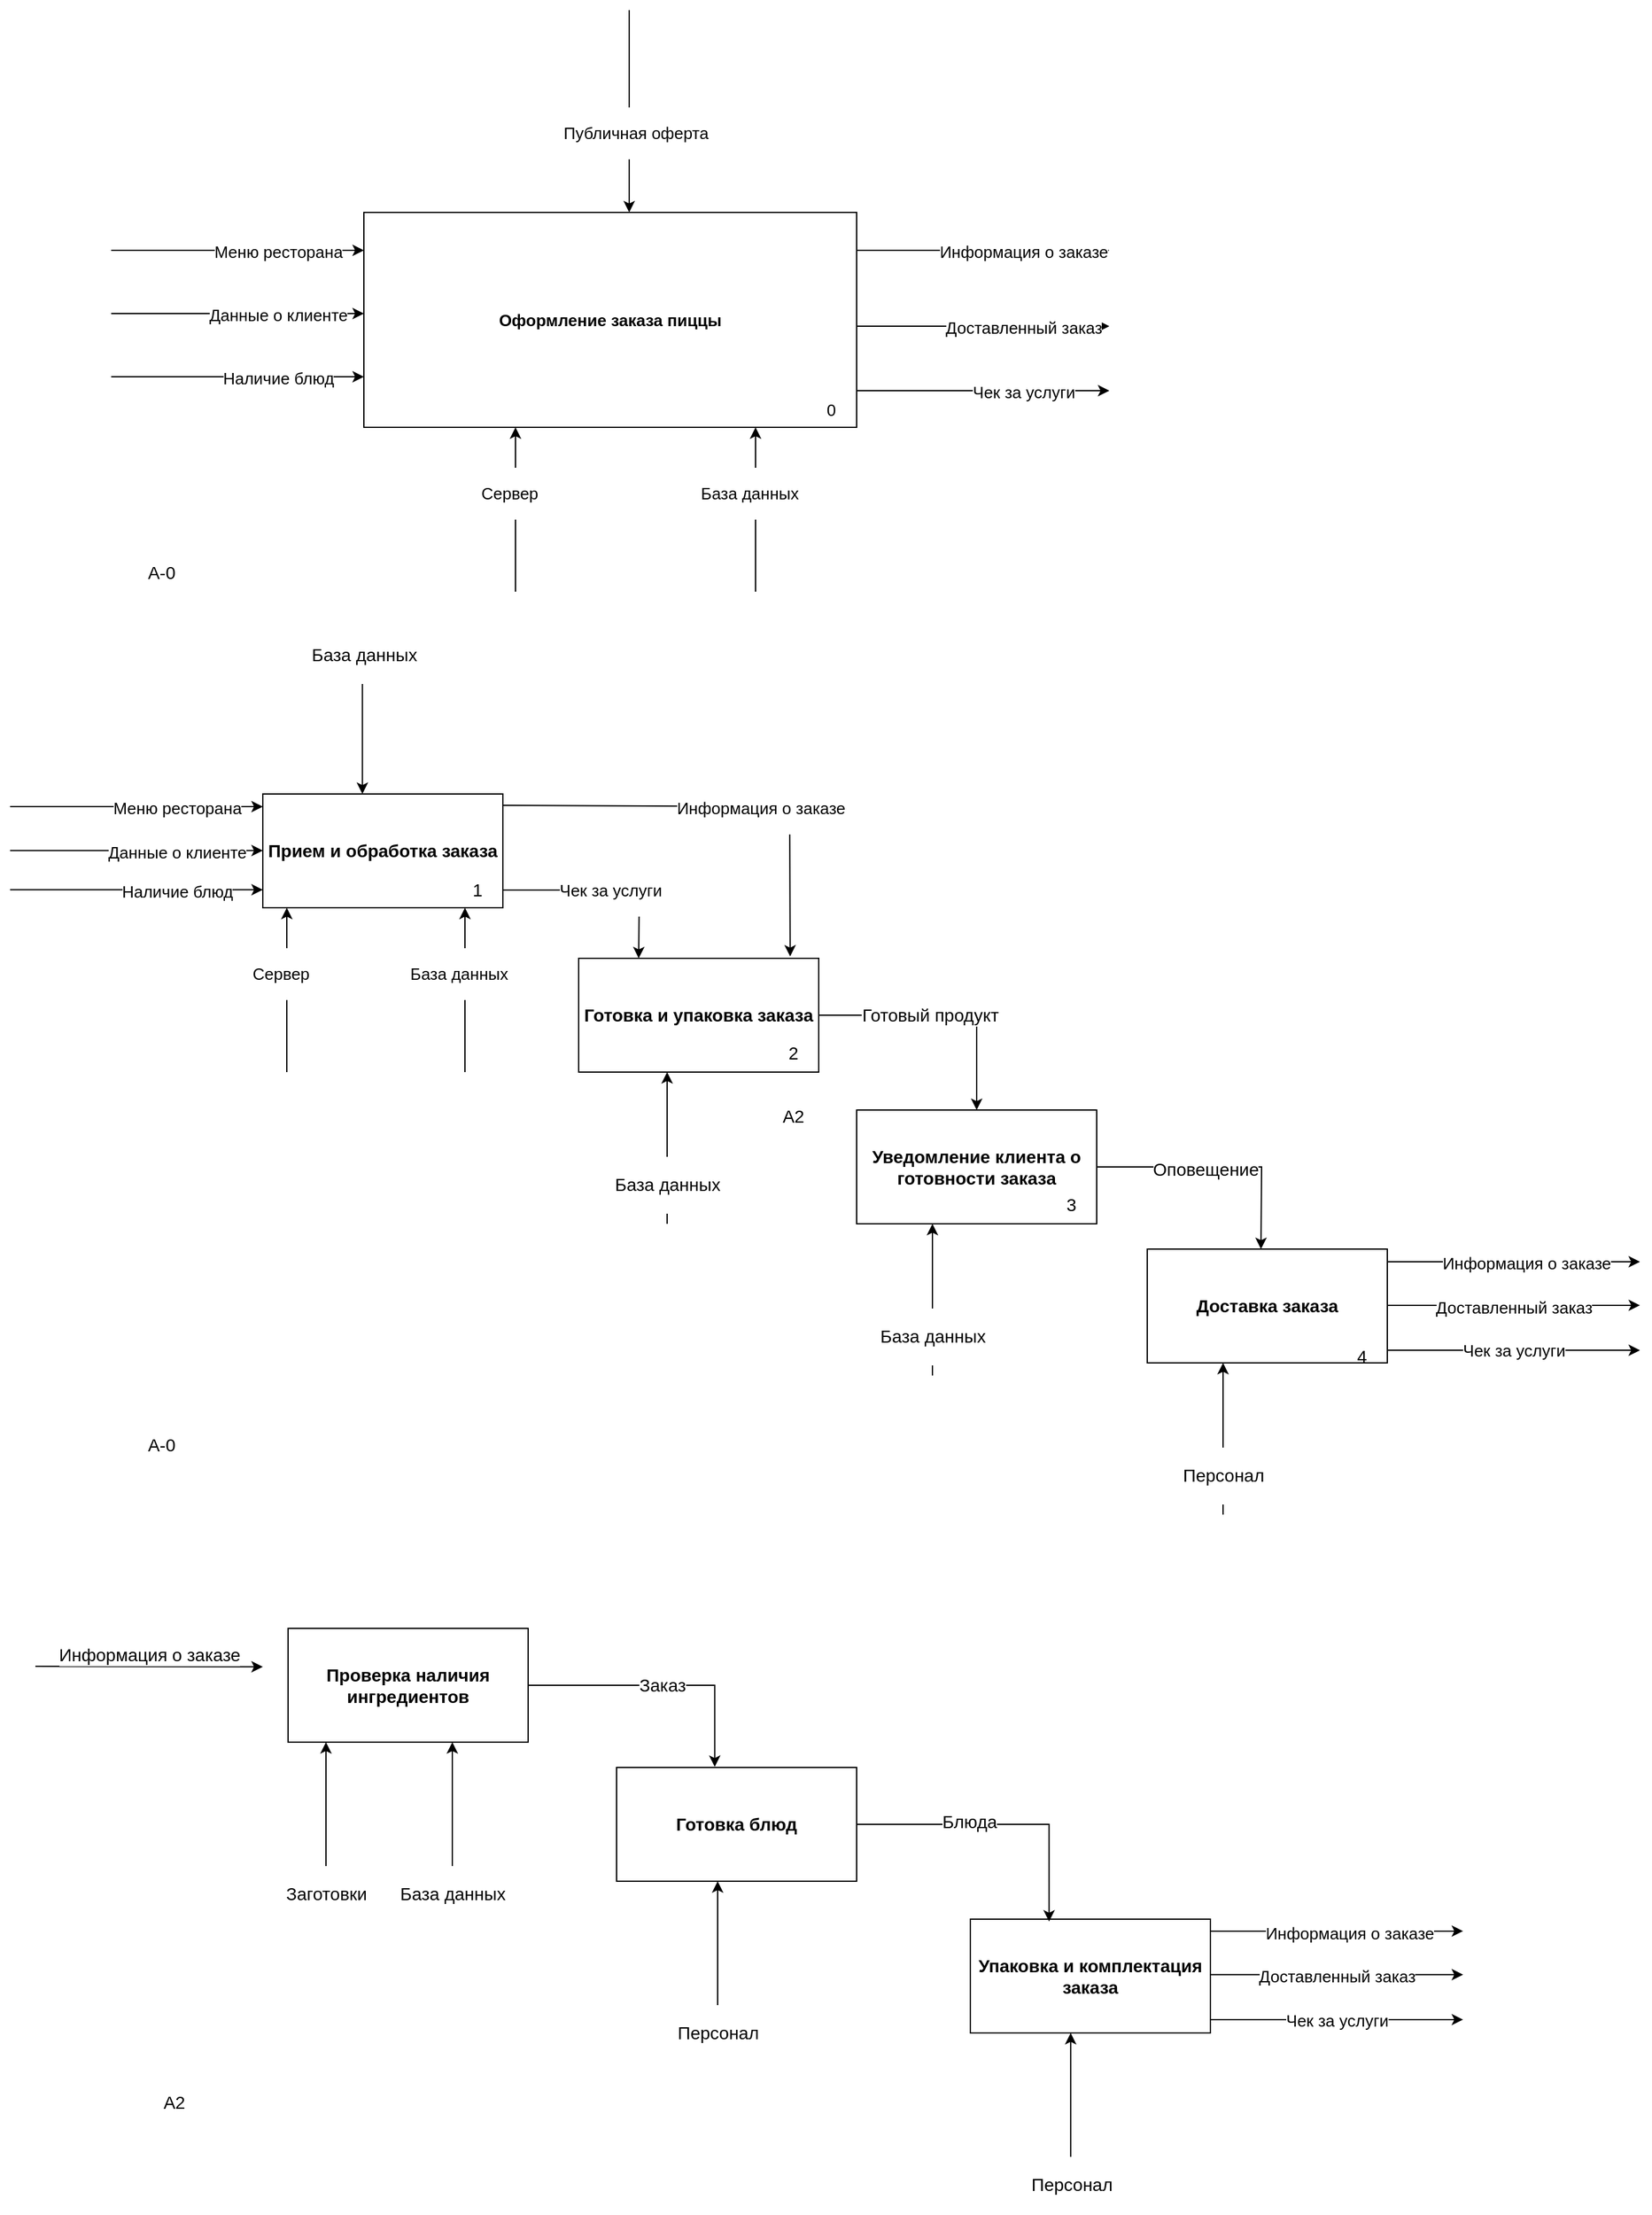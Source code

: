 <mxfile version="26.1.1">
  <diagram name="Страница — 1" id="7s_W0JdHJNEJIRjCicE_">
    <mxGraphModel dx="3719" dy="839" grid="1" gridSize="10" guides="1" tooltips="1" connect="1" arrows="1" fold="1" page="1" pageScale="1" pageWidth="2339" pageHeight="3300" math="0" shadow="0">
      <root>
        <mxCell id="0" />
        <mxCell id="1" parent="0" />
        <mxCell id="kAe2t5Nj_32575Pfu-4r-2" value="&lt;h4 data-pm-slice=&quot;1 1 []&quot;&gt;Оформление заказа пиццы&lt;/h4&gt;" style="rounded=0;whiteSpace=wrap;html=1;fontSize=13;" parent="1" vertex="1">
          <mxGeometry x="280" y="210" width="390" height="170" as="geometry" />
        </mxCell>
        <mxCell id="kAe2t5Nj_32575Pfu-4r-3" value="" style="endArrow=classic;html=1;rounded=0;fontSize=13;" parent="1" edge="1">
          <mxGeometry width="50" height="50" relative="1" as="geometry">
            <mxPoint x="80" y="240" as="sourcePoint" />
            <mxPoint x="280" y="240" as="targetPoint" />
          </mxGeometry>
        </mxCell>
        <mxCell id="kAe2t5Nj_32575Pfu-4r-5" value="&lt;p data-pm-slice=&quot;1 1 [&amp;quot;list&amp;quot;,{&amp;quot;spread&amp;quot;:false,&amp;quot;start&amp;quot;:112,&amp;quot;end&amp;quot;:192},&amp;quot;regular_list_item&amp;quot;,{&amp;quot;start&amp;quot;:112,&amp;quot;end&amp;quot;:136}]&quot;&gt;Меню ресторана&lt;/p&gt;" style="edgeLabel;html=1;align=center;verticalAlign=middle;resizable=0;points=[];fontSize=13;" parent="kAe2t5Nj_32575Pfu-4r-3" vertex="1" connectable="0">
          <mxGeometry x="0.318" y="-1" relative="1" as="geometry">
            <mxPoint as="offset" />
          </mxGeometry>
        </mxCell>
        <mxCell id="kAe2t5Nj_32575Pfu-4r-6" value="" style="endArrow=classic;html=1;rounded=0;fontSize=13;" parent="1" edge="1">
          <mxGeometry width="50" height="50" relative="1" as="geometry">
            <mxPoint x="80" y="290" as="sourcePoint" />
            <mxPoint x="280" y="290" as="targetPoint" />
          </mxGeometry>
        </mxCell>
        <mxCell id="kAe2t5Nj_32575Pfu-4r-7" value="&lt;p data-pm-slice=&quot;1 1 [&amp;quot;list&amp;quot;,{&amp;quot;spread&amp;quot;:false,&amp;quot;start&amp;quot;:112,&amp;quot;end&amp;quot;:192},&amp;quot;regular_list_item&amp;quot;,{&amp;quot;start&amp;quot;:137,&amp;quot;end&amp;quot;:159}]&quot;&gt;Данные о клиенте&lt;/p&gt;" style="edgeLabel;html=1;align=center;verticalAlign=middle;resizable=0;points=[];fontSize=13;" parent="kAe2t5Nj_32575Pfu-4r-6" vertex="1" connectable="0">
          <mxGeometry x="0.318" y="-1" relative="1" as="geometry">
            <mxPoint as="offset" />
          </mxGeometry>
        </mxCell>
        <mxCell id="kAe2t5Nj_32575Pfu-4r-10" value="" style="endArrow=classic;html=1;rounded=0;" parent="1" edge="1">
          <mxGeometry width="50" height="50" relative="1" as="geometry">
            <mxPoint x="400" y="510" as="sourcePoint" />
            <mxPoint x="400" y="380" as="targetPoint" />
          </mxGeometry>
        </mxCell>
        <mxCell id="kAe2t5Nj_32575Pfu-4r-12" value="&lt;p data-pm-slice=&quot;1 1 [&amp;quot;list&amp;quot;,{&amp;quot;spread&amp;quot;:false,&amp;quot;start&amp;quot;:299,&amp;quot;end&amp;quot;:344},&amp;quot;regular_list_item&amp;quot;,{&amp;quot;start&amp;quot;:316,&amp;quot;end&amp;quot;:330}]&quot;&gt;Сервер&lt;/p&gt;" style="edgeLabel;html=1;align=center;verticalAlign=middle;resizable=0;points=[];fontSize=13;" parent="kAe2t5Nj_32575Pfu-4r-10" vertex="1" connectable="0">
          <mxGeometry x="0.211" y="5" relative="1" as="geometry">
            <mxPoint as="offset" />
          </mxGeometry>
        </mxCell>
        <mxCell id="kAe2t5Nj_32575Pfu-4r-16" value="" style="endArrow=classic;html=1;rounded=0;fontSize=13;" parent="1" edge="1">
          <mxGeometry width="50" height="50" relative="1" as="geometry">
            <mxPoint x="670" y="240" as="sourcePoint" />
            <mxPoint x="870" y="240" as="targetPoint" />
          </mxGeometry>
        </mxCell>
        <mxCell id="kAe2t5Nj_32575Pfu-4r-17" value="&lt;p data-pm-slice=&quot;1 1 [&amp;quot;list&amp;quot;,{&amp;quot;spread&amp;quot;:false,&amp;quot;start&amp;quot;:206,&amp;quot;end&amp;quot;:282},&amp;quot;regular_list_item&amp;quot;,{&amp;quot;start&amp;quot;:206,&amp;quot;end&amp;quot;:235}]&quot;&gt;Информация о заказе&lt;/p&gt;" style="edgeLabel;html=1;align=center;verticalAlign=middle;resizable=0;points=[];fontSize=13;" parent="kAe2t5Nj_32575Pfu-4r-16" vertex="1" connectable="0">
          <mxGeometry x="0.318" y="-1" relative="1" as="geometry">
            <mxPoint as="offset" />
          </mxGeometry>
        </mxCell>
        <mxCell id="kAe2t5Nj_32575Pfu-4r-18" value="" style="endArrow=classic;html=1;rounded=0;fontSize=13;" parent="1" edge="1">
          <mxGeometry width="50" height="50" relative="1" as="geometry">
            <mxPoint x="670" y="300" as="sourcePoint" />
            <mxPoint x="870" y="300" as="targetPoint" />
          </mxGeometry>
        </mxCell>
        <mxCell id="kAe2t5Nj_32575Pfu-4r-19" value="&lt;p data-pm-slice=&quot;1 1 [&amp;quot;list&amp;quot;,{&amp;quot;spread&amp;quot;:false,&amp;quot;start&amp;quot;:206,&amp;quot;end&amp;quot;:282},&amp;quot;regular_list_item&amp;quot;,{&amp;quot;start&amp;quot;:236,&amp;quot;end&amp;quot;:266}]&quot;&gt;Доставленный заказ&lt;/p&gt;" style="edgeLabel;html=1;align=center;verticalAlign=middle;resizable=0;points=[];fontSize=13;" parent="kAe2t5Nj_32575Pfu-4r-18" vertex="1" connectable="0">
          <mxGeometry x="0.318" y="-1" relative="1" as="geometry">
            <mxPoint as="offset" />
          </mxGeometry>
        </mxCell>
        <mxCell id="kAe2t5Nj_32575Pfu-4r-26" value="0" style="text;html=1;align=center;verticalAlign=middle;whiteSpace=wrap;rounded=0;fontSize=13;" parent="1" vertex="1">
          <mxGeometry x="620" y="351" width="60" height="30" as="geometry" />
        </mxCell>
        <mxCell id="kAe2t5Nj_32575Pfu-4r-27" value="&lt;h4 data-pm-slice=&quot;1 1 []&quot;&gt;Прием и обработка заказа&lt;/h4&gt;" style="rounded=0;whiteSpace=wrap;html=1;fontSize=14;" parent="1" vertex="1">
          <mxGeometry x="200" y="670" width="190" height="90" as="geometry" />
        </mxCell>
        <mxCell id="kAe2t5Nj_32575Pfu-4r-34" value="" style="endArrow=classic;html=1;rounded=0;fontSize=13;" parent="1" edge="1">
          <mxGeometry width="50" height="50" relative="1" as="geometry">
            <mxPoint x="670" y="351" as="sourcePoint" />
            <mxPoint x="870" y="351" as="targetPoint" />
          </mxGeometry>
        </mxCell>
        <mxCell id="kAe2t5Nj_32575Pfu-4r-35" value="&lt;p data-pm-slice=&quot;1 1 [&amp;quot;list&amp;quot;,{&amp;quot;spread&amp;quot;:false,&amp;quot;start&amp;quot;:206,&amp;quot;end&amp;quot;:282},&amp;quot;regular_list_item&amp;quot;,{&amp;quot;start&amp;quot;:267,&amp;quot;end&amp;quot;:282}]&quot;&gt;Чек за услуги&lt;/p&gt;" style="edgeLabel;html=1;align=center;verticalAlign=middle;resizable=0;points=[];fontSize=13;" parent="kAe2t5Nj_32575Pfu-4r-34" vertex="1" connectable="0">
          <mxGeometry x="0.318" y="-1" relative="1" as="geometry">
            <mxPoint as="offset" />
          </mxGeometry>
        </mxCell>
        <mxCell id="kAe2t5Nj_32575Pfu-4r-36" value="" style="endArrow=classic;html=1;rounded=0;" parent="1" edge="1">
          <mxGeometry width="50" height="50" relative="1" as="geometry">
            <mxPoint x="590" y="510" as="sourcePoint" />
            <mxPoint x="590" y="380" as="targetPoint" />
          </mxGeometry>
        </mxCell>
        <mxCell id="kAe2t5Nj_32575Pfu-4r-37" value="&lt;p data-pm-slice=&quot;1 1 [&amp;quot;list&amp;quot;,{&amp;quot;spread&amp;quot;:false,&amp;quot;start&amp;quot;:299,&amp;quot;end&amp;quot;:344},&amp;quot;regular_list_item&amp;quot;,{&amp;quot;start&amp;quot;:316,&amp;quot;end&amp;quot;:330}]&quot;&gt;База данных&lt;/p&gt;" style="edgeLabel;html=1;align=center;verticalAlign=middle;resizable=0;points=[];fontSize=13;" parent="kAe2t5Nj_32575Pfu-4r-36" vertex="1" connectable="0">
          <mxGeometry x="0.211" y="5" relative="1" as="geometry">
            <mxPoint as="offset" />
          </mxGeometry>
        </mxCell>
        <mxCell id="kAe2t5Nj_32575Pfu-4r-47" style="edgeStyle=orthogonalEdgeStyle;rounded=0;orthogonalLoop=1;jettySize=auto;html=1;exitX=1;exitY=0.5;exitDx=0;exitDy=0;entryX=0.5;entryY=0;entryDx=0;entryDy=0;fontSize=14;" parent="1" source="kAe2t5Nj_32575Pfu-4r-39" target="kAe2t5Nj_32575Pfu-4r-40" edge="1">
          <mxGeometry relative="1" as="geometry" />
        </mxCell>
        <mxCell id="kAe2t5Nj_32575Pfu-4r-48" value="Готовый продукт" style="edgeLabel;html=1;align=center;verticalAlign=middle;resizable=0;points=[];fontSize=14;" parent="kAe2t5Nj_32575Pfu-4r-47" vertex="1" connectable="0">
          <mxGeometry x="-0.12" relative="1" as="geometry">
            <mxPoint as="offset" />
          </mxGeometry>
        </mxCell>
        <mxCell id="kAe2t5Nj_32575Pfu-4r-39" value="&lt;h4 data-pm-slice=&quot;1 1 []&quot;&gt;Готовка и упаковка заказа&lt;/h4&gt;" style="rounded=0;whiteSpace=wrap;html=1;fontSize=14;" parent="1" vertex="1">
          <mxGeometry x="450" y="800" width="190" height="90" as="geometry" />
        </mxCell>
        <mxCell id="kAe2t5Nj_32575Pfu-4r-71" style="edgeStyle=orthogonalEdgeStyle;rounded=0;orthogonalLoop=1;jettySize=auto;html=1;fontSize=14;" parent="1" source="kAe2t5Nj_32575Pfu-4r-40" edge="1">
          <mxGeometry relative="1" as="geometry">
            <mxPoint x="990" y="1030" as="targetPoint" />
          </mxGeometry>
        </mxCell>
        <mxCell id="kAe2t5Nj_32575Pfu-4r-72" value="Оповещение" style="edgeLabel;html=1;align=center;verticalAlign=middle;resizable=0;points=[];fontSize=14;" parent="kAe2t5Nj_32575Pfu-4r-71" vertex="1" connectable="0">
          <mxGeometry x="-0.121" y="-2" relative="1" as="geometry">
            <mxPoint as="offset" />
          </mxGeometry>
        </mxCell>
        <mxCell id="kAe2t5Nj_32575Pfu-4r-40" value="&lt;h4 data-pm-slice=&quot;1 1 []&quot;&gt;Уведомление клиента о готовности заказа&lt;/h4&gt;" style="rounded=0;whiteSpace=wrap;html=1;fontSize=14;" parent="1" vertex="1">
          <mxGeometry x="670" y="920" width="190" height="90" as="geometry" />
        </mxCell>
        <mxCell id="kAe2t5Nj_32575Pfu-4r-41" value="&lt;h4 data-pm-slice=&quot;1 1 []&quot;&gt;Доставка заказа&lt;/h4&gt;" style="rounded=0;whiteSpace=wrap;html=1;fontSize=14;" parent="1" vertex="1">
          <mxGeometry x="900" y="1030" width="190" height="90" as="geometry" />
        </mxCell>
        <mxCell id="kAe2t5Nj_32575Pfu-4r-43" value="" style="endArrow=classic;html=1;rounded=0;fontSize=14;" parent="1" edge="1">
          <mxGeometry width="50" height="50" relative="1" as="geometry">
            <mxPoint x="278.82" y="550" as="sourcePoint" />
            <mxPoint x="278.82" y="670" as="targetPoint" />
          </mxGeometry>
        </mxCell>
        <mxCell id="kAe2t5Nj_32575Pfu-4r-44" value="&lt;p data-pm-slice=&quot;1 1 [&amp;quot;list&amp;quot;,{&amp;quot;spread&amp;quot;:false,&amp;quot;start&amp;quot;:299,&amp;quot;end&amp;quot;:344},&amp;quot;regular_list_item&amp;quot;,{&amp;quot;start&amp;quot;:316,&amp;quot;end&amp;quot;:330}]&quot;&gt;База данных&lt;/p&gt;" style="edgeLabel;html=1;align=center;verticalAlign=middle;resizable=0;points=[];fontSize=14;" parent="kAe2t5Nj_32575Pfu-4r-43" vertex="1" connectable="0">
          <mxGeometry x="0.211" y="5" relative="1" as="geometry">
            <mxPoint x="-4" y="-63" as="offset" />
          </mxGeometry>
        </mxCell>
        <mxCell id="kAe2t5Nj_32575Pfu-4r-57" value="" style="endArrow=classic;html=1;rounded=0;fontSize=14;" parent="1" edge="1">
          <mxGeometry width="50" height="50" relative="1" as="geometry">
            <mxPoint x="520" y="1010" as="sourcePoint" />
            <mxPoint x="520" y="890" as="targetPoint" />
          </mxGeometry>
        </mxCell>
        <mxCell id="kAe2t5Nj_32575Pfu-4r-58" value="&lt;p data-pm-slice=&quot;1 1 [&amp;quot;list&amp;quot;,{&amp;quot;spread&amp;quot;:false,&amp;quot;start&amp;quot;:1030,&amp;quot;end&amp;quot;:1070},&amp;quot;regular_list_item&amp;quot;,{&amp;quot;start&amp;quot;:1030,&amp;quot;end&amp;quot;:1060}]&quot;&gt;База данных&lt;/p&gt;" style="edgeLabel;html=1;align=center;verticalAlign=middle;resizable=0;points=[];fontSize=14;" parent="kAe2t5Nj_32575Pfu-4r-57" vertex="1" connectable="0">
          <mxGeometry x="-0.482" relative="1" as="geometry">
            <mxPoint as="offset" />
          </mxGeometry>
        </mxCell>
        <mxCell id="kAe2t5Nj_32575Pfu-4r-61" value="" style="endArrow=classic;html=1;rounded=0;fontSize=13;" parent="1" edge="1">
          <mxGeometry width="50" height="50" relative="1" as="geometry">
            <mxPoint x="80" y="340" as="sourcePoint" />
            <mxPoint x="280" y="340" as="targetPoint" />
          </mxGeometry>
        </mxCell>
        <mxCell id="kAe2t5Nj_32575Pfu-4r-62" value="&lt;p data-pm-slice=&quot;1 1 [&amp;quot;list&amp;quot;,{&amp;quot;spread&amp;quot;:false,&amp;quot;start&amp;quot;:112,&amp;quot;end&amp;quot;:192},&amp;quot;regular_list_item&amp;quot;,{&amp;quot;start&amp;quot;:112,&amp;quot;end&amp;quot;:136}]&quot;&gt;Наличие блюд&lt;/p&gt;" style="edgeLabel;html=1;align=center;verticalAlign=middle;resizable=0;points=[];fontSize=13;" parent="kAe2t5Nj_32575Pfu-4r-61" vertex="1" connectable="0">
          <mxGeometry x="0.318" y="-1" relative="1" as="geometry">
            <mxPoint as="offset" />
          </mxGeometry>
        </mxCell>
        <mxCell id="kAe2t5Nj_32575Pfu-4r-63" value="" style="endArrow=classic;html=1;rounded=0;" parent="1" edge="1">
          <mxGeometry width="50" height="50" relative="1" as="geometry">
            <mxPoint x="490" y="50" as="sourcePoint" />
            <mxPoint x="490" y="210" as="targetPoint" />
          </mxGeometry>
        </mxCell>
        <mxCell id="kAe2t5Nj_32575Pfu-4r-64" value="&lt;p data-pm-slice=&quot;1 1 [&amp;quot;list&amp;quot;,{&amp;quot;spread&amp;quot;:false,&amp;quot;start&amp;quot;:299,&amp;quot;end&amp;quot;:344},&amp;quot;regular_list_item&amp;quot;,{&amp;quot;start&amp;quot;:316,&amp;quot;end&amp;quot;:330}]&quot;&gt;Публичная оферта&lt;/p&gt;" style="edgeLabel;html=1;align=center;verticalAlign=middle;resizable=0;points=[];fontSize=13;" parent="kAe2t5Nj_32575Pfu-4r-63" vertex="1" connectable="0">
          <mxGeometry x="0.211" y="5" relative="1" as="geometry">
            <mxPoint as="offset" />
          </mxGeometry>
        </mxCell>
        <mxCell id="kAe2t5Nj_32575Pfu-4r-65" value="" style="endArrow=classic;html=1;rounded=0;fontSize=14;" parent="1" edge="1">
          <mxGeometry width="50" height="50" relative="1" as="geometry">
            <mxPoint x="730" y="1130" as="sourcePoint" />
            <mxPoint x="730" y="1010" as="targetPoint" />
          </mxGeometry>
        </mxCell>
        <mxCell id="kAe2t5Nj_32575Pfu-4r-66" value="&lt;p data-pm-slice=&quot;1 1 [&amp;quot;list&amp;quot;,{&amp;quot;spread&amp;quot;:false,&amp;quot;start&amp;quot;:1030,&amp;quot;end&amp;quot;:1070},&amp;quot;regular_list_item&amp;quot;,{&amp;quot;start&amp;quot;:1030,&amp;quot;end&amp;quot;:1060}]&quot;&gt;База данных&lt;/p&gt;" style="edgeLabel;html=1;align=center;verticalAlign=middle;resizable=0;points=[];fontSize=14;" parent="kAe2t5Nj_32575Pfu-4r-65" vertex="1" connectable="0">
          <mxGeometry x="-0.482" relative="1" as="geometry">
            <mxPoint as="offset" />
          </mxGeometry>
        </mxCell>
        <mxCell id="kAe2t5Nj_32575Pfu-4r-69" value="" style="endArrow=classic;html=1;rounded=0;fontSize=14;" parent="1" edge="1">
          <mxGeometry width="50" height="50" relative="1" as="geometry">
            <mxPoint x="960" y="1240" as="sourcePoint" />
            <mxPoint x="960" y="1120" as="targetPoint" />
          </mxGeometry>
        </mxCell>
        <mxCell id="kAe2t5Nj_32575Pfu-4r-70" value="&lt;p data-pm-slice=&quot;1 1 [&amp;quot;list&amp;quot;,{&amp;quot;spread&amp;quot;:false,&amp;quot;start&amp;quot;:1030,&amp;quot;end&amp;quot;:1070},&amp;quot;regular_list_item&amp;quot;,{&amp;quot;start&amp;quot;:1030,&amp;quot;end&amp;quot;:1060}]&quot;&gt;Персонал&lt;/p&gt;" style="edgeLabel;html=1;align=center;verticalAlign=middle;resizable=0;points=[];fontSize=14;" parent="kAe2t5Nj_32575Pfu-4r-69" vertex="1" connectable="0">
          <mxGeometry x="-0.482" relative="1" as="geometry">
            <mxPoint as="offset" />
          </mxGeometry>
        </mxCell>
        <mxCell id="kAe2t5Nj_32575Pfu-4r-75" value="1" style="text;html=1;align=center;verticalAlign=middle;whiteSpace=wrap;rounded=0;fontSize=14;" parent="1" vertex="1">
          <mxGeometry x="340" y="731" width="60" height="30" as="geometry" />
        </mxCell>
        <mxCell id="kAe2t5Nj_32575Pfu-4r-76" value="2" style="text;html=1;align=center;verticalAlign=middle;whiteSpace=wrap;rounded=0;fontSize=14;" parent="1" vertex="1">
          <mxGeometry x="590" y="860" width="60" height="30" as="geometry" />
        </mxCell>
        <mxCell id="kAe2t5Nj_32575Pfu-4r-77" value="3" style="text;html=1;align=center;verticalAlign=middle;whiteSpace=wrap;rounded=0;fontSize=14;" parent="1" vertex="1">
          <mxGeometry x="810" y="980" width="60" height="30" as="geometry" />
        </mxCell>
        <mxCell id="kAe2t5Nj_32575Pfu-4r-78" value="4" style="text;html=1;align=center;verticalAlign=middle;whiteSpace=wrap;rounded=0;fontSize=14;" parent="1" vertex="1">
          <mxGeometry x="1040" y="1100" width="60" height="30" as="geometry" />
        </mxCell>
        <mxCell id="kAe2t5Nj_32575Pfu-4r-79" value="А2" style="text;html=1;align=center;verticalAlign=middle;whiteSpace=wrap;rounded=0;fontSize=14;" parent="1" vertex="1">
          <mxGeometry x="590" y="910" width="60" height="30" as="geometry" />
        </mxCell>
        <mxCell id="kAe2t5Nj_32575Pfu-4r-81" value="&lt;h4 data-pm-slice=&quot;1 1 []&quot;&gt;Проверка наличия ингредиентов&lt;/h4&gt;" style="rounded=0;whiteSpace=wrap;html=1;fontSize=14;" parent="1" vertex="1">
          <mxGeometry x="220" y="1330" width="190" height="90" as="geometry" />
        </mxCell>
        <mxCell id="kAe2t5Nj_32575Pfu-4r-84" value="" style="endArrow=classic;html=1;rounded=0;fontSize=14;" parent="1" edge="1">
          <mxGeometry width="50" height="50" relative="1" as="geometry">
            <mxPoint x="20" y="1360" as="sourcePoint" />
            <mxPoint x="200" y="1360.41" as="targetPoint" />
          </mxGeometry>
        </mxCell>
        <mxCell id="kAe2t5Nj_32575Pfu-4r-85" value="Информация о заказе" style="edgeLabel;html=1;align=center;verticalAlign=middle;resizable=0;points=[];fontSize=14;" parent="kAe2t5Nj_32575Pfu-4r-84" vertex="1" connectable="0">
          <mxGeometry x="0.318" y="-1" relative="1" as="geometry">
            <mxPoint x="-29" y="-11" as="offset" />
          </mxGeometry>
        </mxCell>
        <mxCell id="kAe2t5Nj_32575Pfu-4r-88" value="&lt;h4 data-pm-slice=&quot;1 1 []&quot;&gt;Готовка блюд&lt;/h4&gt;" style="rounded=0;whiteSpace=wrap;html=1;fontSize=14;" parent="1" vertex="1">
          <mxGeometry x="480" y="1440" width="190" height="90" as="geometry" />
        </mxCell>
        <mxCell id="kAe2t5Nj_32575Pfu-4r-89" value="&lt;h4 data-pm-slice=&quot;1 1 []&quot;&gt;Упаковка и комплектация заказа&lt;/h4&gt;" style="rounded=0;whiteSpace=wrap;html=1;fontSize=14;" parent="1" vertex="1">
          <mxGeometry x="760" y="1560" width="190" height="90" as="geometry" />
        </mxCell>
        <mxCell id="kAe2t5Nj_32575Pfu-4r-90" value="Заказ" style="edgeStyle=orthogonalEdgeStyle;rounded=0;orthogonalLoop=1;jettySize=auto;html=1;entryX=0.409;entryY=-0.005;entryDx=0;entryDy=0;entryPerimeter=0;fontSize=14;" parent="1" source="kAe2t5Nj_32575Pfu-4r-81" target="kAe2t5Nj_32575Pfu-4r-88" edge="1">
          <mxGeometry relative="1" as="geometry" />
        </mxCell>
        <mxCell id="kAe2t5Nj_32575Pfu-4r-92" style="edgeStyle=orthogonalEdgeStyle;rounded=0;orthogonalLoop=1;jettySize=auto;html=1;entryX=0.328;entryY=0.021;entryDx=0;entryDy=0;entryPerimeter=0;fontSize=14;" parent="1" source="kAe2t5Nj_32575Pfu-4r-88" target="kAe2t5Nj_32575Pfu-4r-89" edge="1">
          <mxGeometry relative="1" as="geometry" />
        </mxCell>
        <mxCell id="kAe2t5Nj_32575Pfu-4r-107" value="Блюда" style="edgeLabel;html=1;align=center;verticalAlign=middle;resizable=0;points=[];fontSize=14;" parent="kAe2t5Nj_32575Pfu-4r-92" vertex="1" connectable="0">
          <mxGeometry x="-0.219" y="2" relative="1" as="geometry">
            <mxPoint x="-1" as="offset" />
          </mxGeometry>
        </mxCell>
        <mxCell id="kAe2t5Nj_32575Pfu-4r-94" value="" style="endArrow=classic;html=1;rounded=0;fontSize=14;" parent="1" edge="1">
          <mxGeometry width="50" height="50" relative="1" as="geometry">
            <mxPoint x="350" y="1540" as="sourcePoint" />
            <mxPoint x="350" y="1420" as="targetPoint" />
          </mxGeometry>
        </mxCell>
        <mxCell id="kAe2t5Nj_32575Pfu-4r-95" value="&lt;p data-pm-slice=&quot;1 1 [&amp;quot;list&amp;quot;,{&amp;quot;spread&amp;quot;:false,&amp;quot;start&amp;quot;:1030,&amp;quot;end&amp;quot;:1070},&amp;quot;regular_list_item&amp;quot;,{&amp;quot;start&amp;quot;:1030,&amp;quot;end&amp;quot;:1060}]&quot;&gt;База данных&lt;/p&gt;" style="edgeLabel;html=1;align=center;verticalAlign=middle;resizable=0;points=[];fontSize=14;" parent="kAe2t5Nj_32575Pfu-4r-94" vertex="1" connectable="0">
          <mxGeometry x="-0.482" relative="1" as="geometry">
            <mxPoint y="31" as="offset" />
          </mxGeometry>
        </mxCell>
        <mxCell id="kAe2t5Nj_32575Pfu-4r-96" value="" style="endArrow=classic;html=1;rounded=0;fontSize=14;" parent="1" edge="1">
          <mxGeometry width="50" height="50" relative="1" as="geometry">
            <mxPoint x="250" y="1540" as="sourcePoint" />
            <mxPoint x="250" y="1420" as="targetPoint" />
          </mxGeometry>
        </mxCell>
        <mxCell id="kAe2t5Nj_32575Pfu-4r-97" value="&lt;p data-pm-slice=&quot;1 1 [&amp;quot;list&amp;quot;,{&amp;quot;spread&amp;quot;:false,&amp;quot;start&amp;quot;:1030,&amp;quot;end&amp;quot;:1070},&amp;quot;regular_list_item&amp;quot;,{&amp;quot;start&amp;quot;:1030,&amp;quot;end&amp;quot;:1060}]&quot;&gt;Заготовки&lt;/p&gt;" style="edgeLabel;html=1;align=center;verticalAlign=middle;resizable=0;points=[];fontSize=14;" parent="kAe2t5Nj_32575Pfu-4r-96" vertex="1" connectable="0">
          <mxGeometry x="-0.482" relative="1" as="geometry">
            <mxPoint y="31" as="offset" />
          </mxGeometry>
        </mxCell>
        <mxCell id="kAe2t5Nj_32575Pfu-4r-98" value="" style="endArrow=classic;html=1;rounded=0;fontSize=14;" parent="1" edge="1">
          <mxGeometry width="50" height="50" relative="1" as="geometry">
            <mxPoint x="560" y="1650" as="sourcePoint" />
            <mxPoint x="560" y="1530" as="targetPoint" />
          </mxGeometry>
        </mxCell>
        <mxCell id="kAe2t5Nj_32575Pfu-4r-99" value="&lt;p data-pm-slice=&quot;1 1 [&amp;quot;list&amp;quot;,{&amp;quot;spread&amp;quot;:false,&amp;quot;start&amp;quot;:1030,&amp;quot;end&amp;quot;:1070},&amp;quot;regular_list_item&amp;quot;,{&amp;quot;start&amp;quot;:1030,&amp;quot;end&amp;quot;:1060}]&quot;&gt;Персонал&lt;/p&gt;" style="edgeLabel;html=1;align=center;verticalAlign=middle;resizable=0;points=[];fontSize=14;" parent="kAe2t5Nj_32575Pfu-4r-98" vertex="1" connectable="0">
          <mxGeometry x="-0.482" relative="1" as="geometry">
            <mxPoint y="31" as="offset" />
          </mxGeometry>
        </mxCell>
        <mxCell id="kAe2t5Nj_32575Pfu-4r-100" value="" style="endArrow=classic;html=1;rounded=0;fontSize=14;" parent="1" edge="1">
          <mxGeometry width="50" height="50" relative="1" as="geometry">
            <mxPoint x="839.41" y="1770" as="sourcePoint" />
            <mxPoint x="839.41" y="1650" as="targetPoint" />
          </mxGeometry>
        </mxCell>
        <mxCell id="kAe2t5Nj_32575Pfu-4r-101" value="&lt;p data-pm-slice=&quot;1 1 [&amp;quot;list&amp;quot;,{&amp;quot;spread&amp;quot;:false,&amp;quot;start&amp;quot;:1030,&amp;quot;end&amp;quot;:1070},&amp;quot;regular_list_item&amp;quot;,{&amp;quot;start&amp;quot;:1030,&amp;quot;end&amp;quot;:1060}]&quot;&gt;Персонал&lt;/p&gt;" style="edgeLabel;html=1;align=center;verticalAlign=middle;resizable=0;points=[];fontSize=14;" parent="kAe2t5Nj_32575Pfu-4r-100" vertex="1" connectable="0">
          <mxGeometry x="-0.482" relative="1" as="geometry">
            <mxPoint y="31" as="offset" />
          </mxGeometry>
        </mxCell>
        <mxCell id="kAe2t5Nj_32575Pfu-4r-104" value="А-0" style="text;html=1;align=center;verticalAlign=middle;whiteSpace=wrap;rounded=0;fontSize=14;" parent="1" vertex="1">
          <mxGeometry x="90" y="480" width="60" height="30" as="geometry" />
        </mxCell>
        <mxCell id="kAe2t5Nj_32575Pfu-4r-105" value="А-0" style="text;html=1;align=center;verticalAlign=middle;whiteSpace=wrap;rounded=0;fontSize=14;" parent="1" vertex="1">
          <mxGeometry x="90" y="1170" width="60" height="30" as="geometry" />
        </mxCell>
        <mxCell id="kAe2t5Nj_32575Pfu-4r-106" value="А2" style="text;html=1;align=center;verticalAlign=middle;whiteSpace=wrap;rounded=0;fontSize=14;" parent="1" vertex="1">
          <mxGeometry x="100" y="1690" width="60" height="30" as="geometry" />
        </mxCell>
        <mxCell id="E5hCJOxBRyZoU0Iuhay8-7" value="" style="endArrow=classic;html=1;rounded=0;fontSize=13;entryX=0.881;entryY=-0.016;entryDx=0;entryDy=0;entryPerimeter=0;" edge="1" parent="1" target="kAe2t5Nj_32575Pfu-4r-39">
          <mxGeometry width="50" height="50" relative="1" as="geometry">
            <mxPoint x="390" y="679" as="sourcePoint" />
            <mxPoint x="590" y="679.33" as="targetPoint" />
            <Array as="points">
              <mxPoint x="617" y="680" />
            </Array>
          </mxGeometry>
        </mxCell>
        <mxCell id="E5hCJOxBRyZoU0Iuhay8-8" value="&lt;p data-pm-slice=&quot;1 1 [&amp;quot;list&amp;quot;,{&amp;quot;spread&amp;quot;:false,&amp;quot;start&amp;quot;:206,&amp;quot;end&amp;quot;:282},&amp;quot;regular_list_item&amp;quot;,{&amp;quot;start&amp;quot;:206,&amp;quot;end&amp;quot;:235}]&quot;&gt;Информация о заказе&lt;/p&gt;" style="edgeLabel;html=1;align=center;verticalAlign=middle;resizable=0;points=[];fontSize=13;" vertex="1" connectable="0" parent="E5hCJOxBRyZoU0Iuhay8-7">
          <mxGeometry x="0.318" y="-1" relative="1" as="geometry">
            <mxPoint x="-22" as="offset" />
          </mxGeometry>
        </mxCell>
        <mxCell id="E5hCJOxBRyZoU0Iuhay8-11" value="" style="endArrow=classic;html=1;rounded=0;fontSize=13;entryX=0.25;entryY=0;entryDx=0;entryDy=0;" edge="1" parent="1" target="kAe2t5Nj_32575Pfu-4r-39">
          <mxGeometry width="50" height="50" relative="1" as="geometry">
            <mxPoint x="390" y="746" as="sourcePoint" />
            <mxPoint x="600" y="745.67" as="targetPoint" />
            <Array as="points">
              <mxPoint x="498" y="746" />
            </Array>
          </mxGeometry>
        </mxCell>
        <mxCell id="E5hCJOxBRyZoU0Iuhay8-12" value="&lt;p data-pm-slice=&quot;1 1 [&amp;quot;list&amp;quot;,{&amp;quot;spread&amp;quot;:false,&amp;quot;start&amp;quot;:206,&amp;quot;end&amp;quot;:282},&amp;quot;regular_list_item&amp;quot;,{&amp;quot;start&amp;quot;:267,&amp;quot;end&amp;quot;:282}]&quot;&gt;Чек за услуги&lt;/p&gt;" style="edgeLabel;html=1;align=center;verticalAlign=middle;resizable=0;points=[];fontSize=13;" vertex="1" connectable="0" parent="E5hCJOxBRyZoU0Iuhay8-11">
          <mxGeometry x="0.318" y="-1" relative="1" as="geometry">
            <mxPoint x="-22" y="-1" as="offset" />
          </mxGeometry>
        </mxCell>
        <mxCell id="E5hCJOxBRyZoU0Iuhay8-16" value="" style="endArrow=classic;html=1;rounded=0;fontSize=13;" edge="1" parent="1">
          <mxGeometry width="50" height="50" relative="1" as="geometry">
            <mxPoint y="680" as="sourcePoint" />
            <mxPoint x="200" y="680" as="targetPoint" />
          </mxGeometry>
        </mxCell>
        <mxCell id="E5hCJOxBRyZoU0Iuhay8-17" value="&lt;p data-pm-slice=&quot;1 1 [&amp;quot;list&amp;quot;,{&amp;quot;spread&amp;quot;:false,&amp;quot;start&amp;quot;:112,&amp;quot;end&amp;quot;:192},&amp;quot;regular_list_item&amp;quot;,{&amp;quot;start&amp;quot;:112,&amp;quot;end&amp;quot;:136}]&quot;&gt;Меню ресторана&lt;/p&gt;" style="edgeLabel;html=1;align=center;verticalAlign=middle;resizable=0;points=[];fontSize=13;" vertex="1" connectable="0" parent="E5hCJOxBRyZoU0Iuhay8-16">
          <mxGeometry x="0.318" y="-1" relative="1" as="geometry">
            <mxPoint as="offset" />
          </mxGeometry>
        </mxCell>
        <mxCell id="E5hCJOxBRyZoU0Iuhay8-18" value="" style="endArrow=classic;html=1;rounded=0;fontSize=13;" edge="1" parent="1">
          <mxGeometry width="50" height="50" relative="1" as="geometry">
            <mxPoint y="714.8" as="sourcePoint" />
            <mxPoint x="200" y="714.8" as="targetPoint" />
          </mxGeometry>
        </mxCell>
        <mxCell id="E5hCJOxBRyZoU0Iuhay8-19" value="&lt;p data-pm-slice=&quot;1 1 [&amp;quot;list&amp;quot;,{&amp;quot;spread&amp;quot;:false,&amp;quot;start&amp;quot;:112,&amp;quot;end&amp;quot;:192},&amp;quot;regular_list_item&amp;quot;,{&amp;quot;start&amp;quot;:137,&amp;quot;end&amp;quot;:159}]&quot;&gt;Данные о клиенте&lt;/p&gt;" style="edgeLabel;html=1;align=center;verticalAlign=middle;resizable=0;points=[];fontSize=13;" vertex="1" connectable="0" parent="E5hCJOxBRyZoU0Iuhay8-18">
          <mxGeometry x="0.318" y="-1" relative="1" as="geometry">
            <mxPoint as="offset" />
          </mxGeometry>
        </mxCell>
        <mxCell id="E5hCJOxBRyZoU0Iuhay8-20" value="" style="endArrow=classic;html=1;rounded=0;fontSize=13;" edge="1" parent="1">
          <mxGeometry width="50" height="50" relative="1" as="geometry">
            <mxPoint y="745.8" as="sourcePoint" />
            <mxPoint x="200" y="745.8" as="targetPoint" />
          </mxGeometry>
        </mxCell>
        <mxCell id="E5hCJOxBRyZoU0Iuhay8-21" value="&lt;p data-pm-slice=&quot;1 1 [&amp;quot;list&amp;quot;,{&amp;quot;spread&amp;quot;:false,&amp;quot;start&amp;quot;:112,&amp;quot;end&amp;quot;:192},&amp;quot;regular_list_item&amp;quot;,{&amp;quot;start&amp;quot;:112,&amp;quot;end&amp;quot;:136}]&quot;&gt;Наличие блюд&lt;/p&gt;" style="edgeLabel;html=1;align=center;verticalAlign=middle;resizable=0;points=[];fontSize=13;" vertex="1" connectable="0" parent="E5hCJOxBRyZoU0Iuhay8-20">
          <mxGeometry x="0.318" y="-1" relative="1" as="geometry">
            <mxPoint as="offset" />
          </mxGeometry>
        </mxCell>
        <mxCell id="E5hCJOxBRyZoU0Iuhay8-30" value="" style="endArrow=classic;html=1;rounded=0;" edge="1" parent="1">
          <mxGeometry width="50" height="50" relative="1" as="geometry">
            <mxPoint x="219" y="890" as="sourcePoint" />
            <mxPoint x="219" y="760" as="targetPoint" />
          </mxGeometry>
        </mxCell>
        <mxCell id="E5hCJOxBRyZoU0Iuhay8-31" value="&lt;p data-pm-slice=&quot;1 1 [&amp;quot;list&amp;quot;,{&amp;quot;spread&amp;quot;:false,&amp;quot;start&amp;quot;:299,&amp;quot;end&amp;quot;:344},&amp;quot;regular_list_item&amp;quot;,{&amp;quot;start&amp;quot;:316,&amp;quot;end&amp;quot;:330}]&quot;&gt;Сервер&lt;/p&gt;" style="edgeLabel;html=1;align=center;verticalAlign=middle;resizable=0;points=[];fontSize=13;" vertex="1" connectable="0" parent="E5hCJOxBRyZoU0Iuhay8-30">
          <mxGeometry x="0.211" y="5" relative="1" as="geometry">
            <mxPoint as="offset" />
          </mxGeometry>
        </mxCell>
        <mxCell id="E5hCJOxBRyZoU0Iuhay8-32" value="" style="endArrow=classic;html=1;rounded=0;" edge="1" parent="1">
          <mxGeometry width="50" height="50" relative="1" as="geometry">
            <mxPoint x="360" y="890" as="sourcePoint" />
            <mxPoint x="360" y="760" as="targetPoint" />
          </mxGeometry>
        </mxCell>
        <mxCell id="E5hCJOxBRyZoU0Iuhay8-33" value="&lt;p data-pm-slice=&quot;1 1 [&amp;quot;list&amp;quot;,{&amp;quot;spread&amp;quot;:false,&amp;quot;start&amp;quot;:299,&amp;quot;end&amp;quot;:344},&amp;quot;regular_list_item&amp;quot;,{&amp;quot;start&amp;quot;:316,&amp;quot;end&amp;quot;:330}]&quot;&gt;База данных&lt;/p&gt;" style="edgeLabel;html=1;align=center;verticalAlign=middle;resizable=0;points=[];fontSize=13;" vertex="1" connectable="0" parent="E5hCJOxBRyZoU0Iuhay8-32">
          <mxGeometry x="0.211" y="5" relative="1" as="geometry">
            <mxPoint as="offset" />
          </mxGeometry>
        </mxCell>
        <mxCell id="E5hCJOxBRyZoU0Iuhay8-50" value="" style="endArrow=classic;html=1;rounded=0;fontSize=13;" edge="1" parent="1">
          <mxGeometry width="50" height="50" relative="1" as="geometry">
            <mxPoint x="1090" y="1040" as="sourcePoint" />
            <mxPoint x="1290" y="1040" as="targetPoint" />
          </mxGeometry>
        </mxCell>
        <mxCell id="E5hCJOxBRyZoU0Iuhay8-51" value="&lt;p data-pm-slice=&quot;1 1 [&amp;quot;list&amp;quot;,{&amp;quot;spread&amp;quot;:false,&amp;quot;start&amp;quot;:206,&amp;quot;end&amp;quot;:282},&amp;quot;regular_list_item&amp;quot;,{&amp;quot;start&amp;quot;:206,&amp;quot;end&amp;quot;:235}]&quot;&gt;Информация о заказе&lt;/p&gt;" style="edgeLabel;html=1;align=center;verticalAlign=middle;resizable=0;points=[];fontSize=13;" vertex="1" connectable="0" parent="E5hCJOxBRyZoU0Iuhay8-50">
          <mxGeometry x="0.318" y="-1" relative="1" as="geometry">
            <mxPoint x="-22" as="offset" />
          </mxGeometry>
        </mxCell>
        <mxCell id="E5hCJOxBRyZoU0Iuhay8-52" value="" style="endArrow=classic;html=1;rounded=0;fontSize=13;" edge="1" parent="1">
          <mxGeometry width="50" height="50" relative="1" as="geometry">
            <mxPoint x="1090" y="1074.44" as="sourcePoint" />
            <mxPoint x="1290" y="1074.44" as="targetPoint" />
          </mxGeometry>
        </mxCell>
        <mxCell id="E5hCJOxBRyZoU0Iuhay8-53" value="&lt;p data-pm-slice=&quot;1 1 [&amp;quot;list&amp;quot;,{&amp;quot;spread&amp;quot;:false,&amp;quot;start&amp;quot;:206,&amp;quot;end&amp;quot;:282},&amp;quot;regular_list_item&amp;quot;,{&amp;quot;start&amp;quot;:236,&amp;quot;end&amp;quot;:266}]&quot;&gt;Доставленный заказ&lt;/p&gt;" style="edgeLabel;html=1;align=center;verticalAlign=middle;resizable=0;points=[];fontSize=13;" vertex="1" connectable="0" parent="E5hCJOxBRyZoU0Iuhay8-52">
          <mxGeometry x="0.318" y="-1" relative="1" as="geometry">
            <mxPoint x="-32" as="offset" />
          </mxGeometry>
        </mxCell>
        <mxCell id="E5hCJOxBRyZoU0Iuhay8-54" value="" style="endArrow=classic;html=1;rounded=0;fontSize=13;" edge="1" parent="1">
          <mxGeometry width="50" height="50" relative="1" as="geometry">
            <mxPoint x="1090" y="1110" as="sourcePoint" />
            <mxPoint x="1290" y="1110" as="targetPoint" />
          </mxGeometry>
        </mxCell>
        <mxCell id="E5hCJOxBRyZoU0Iuhay8-55" value="&lt;p data-pm-slice=&quot;1 1 [&amp;quot;list&amp;quot;,{&amp;quot;spread&amp;quot;:false,&amp;quot;start&amp;quot;:206,&amp;quot;end&amp;quot;:282},&amp;quot;regular_list_item&amp;quot;,{&amp;quot;start&amp;quot;:267,&amp;quot;end&amp;quot;:282}]&quot;&gt;Чек за услуги&lt;/p&gt;" style="edgeLabel;html=1;align=center;verticalAlign=middle;resizable=0;points=[];fontSize=13;" vertex="1" connectable="0" parent="E5hCJOxBRyZoU0Iuhay8-54">
          <mxGeometry x="0.318" y="-1" relative="1" as="geometry">
            <mxPoint x="-32" y="-1" as="offset" />
          </mxGeometry>
        </mxCell>
        <mxCell id="E5hCJOxBRyZoU0Iuhay8-56" value="" style="endArrow=classic;html=1;rounded=0;fontSize=13;" edge="1" parent="1">
          <mxGeometry width="50" height="50" relative="1" as="geometry">
            <mxPoint x="950" y="1569.44" as="sourcePoint" />
            <mxPoint x="1150" y="1569.44" as="targetPoint" />
          </mxGeometry>
        </mxCell>
        <mxCell id="E5hCJOxBRyZoU0Iuhay8-57" value="&lt;p data-pm-slice=&quot;1 1 [&amp;quot;list&amp;quot;,{&amp;quot;spread&amp;quot;:false,&amp;quot;start&amp;quot;:206,&amp;quot;end&amp;quot;:282},&amp;quot;regular_list_item&amp;quot;,{&amp;quot;start&amp;quot;:206,&amp;quot;end&amp;quot;:235}]&quot;&gt;Информация о заказе&lt;/p&gt;" style="edgeLabel;html=1;align=center;verticalAlign=middle;resizable=0;points=[];fontSize=13;" vertex="1" connectable="0" parent="E5hCJOxBRyZoU0Iuhay8-56">
          <mxGeometry x="0.318" y="-1" relative="1" as="geometry">
            <mxPoint x="-22" as="offset" />
          </mxGeometry>
        </mxCell>
        <mxCell id="E5hCJOxBRyZoU0Iuhay8-58" value="" style="endArrow=classic;html=1;rounded=0;fontSize=13;" edge="1" parent="1">
          <mxGeometry width="50" height="50" relative="1" as="geometry">
            <mxPoint x="950" y="1603.88" as="sourcePoint" />
            <mxPoint x="1150" y="1603.88" as="targetPoint" />
          </mxGeometry>
        </mxCell>
        <mxCell id="E5hCJOxBRyZoU0Iuhay8-59" value="&lt;p data-pm-slice=&quot;1 1 [&amp;quot;list&amp;quot;,{&amp;quot;spread&amp;quot;:false,&amp;quot;start&amp;quot;:206,&amp;quot;end&amp;quot;:282},&amp;quot;regular_list_item&amp;quot;,{&amp;quot;start&amp;quot;:236,&amp;quot;end&amp;quot;:266}]&quot;&gt;Доставленный заказ&lt;/p&gt;" style="edgeLabel;html=1;align=center;verticalAlign=middle;resizable=0;points=[];fontSize=13;" vertex="1" connectable="0" parent="E5hCJOxBRyZoU0Iuhay8-58">
          <mxGeometry x="0.318" y="-1" relative="1" as="geometry">
            <mxPoint x="-32" as="offset" />
          </mxGeometry>
        </mxCell>
        <mxCell id="E5hCJOxBRyZoU0Iuhay8-60" value="" style="endArrow=classic;html=1;rounded=0;fontSize=13;" edge="1" parent="1">
          <mxGeometry width="50" height="50" relative="1" as="geometry">
            <mxPoint x="950" y="1639.44" as="sourcePoint" />
            <mxPoint x="1150" y="1639.44" as="targetPoint" />
          </mxGeometry>
        </mxCell>
        <mxCell id="E5hCJOxBRyZoU0Iuhay8-61" value="&lt;p data-pm-slice=&quot;1 1 [&amp;quot;list&amp;quot;,{&amp;quot;spread&amp;quot;:false,&amp;quot;start&amp;quot;:206,&amp;quot;end&amp;quot;:282},&amp;quot;regular_list_item&amp;quot;,{&amp;quot;start&amp;quot;:267,&amp;quot;end&amp;quot;:282}]&quot;&gt;Чек за услуги&lt;/p&gt;" style="edgeLabel;html=1;align=center;verticalAlign=middle;resizable=0;points=[];fontSize=13;" vertex="1" connectable="0" parent="E5hCJOxBRyZoU0Iuhay8-60">
          <mxGeometry x="0.318" y="-1" relative="1" as="geometry">
            <mxPoint x="-32" y="-1" as="offset" />
          </mxGeometry>
        </mxCell>
      </root>
    </mxGraphModel>
  </diagram>
</mxfile>
